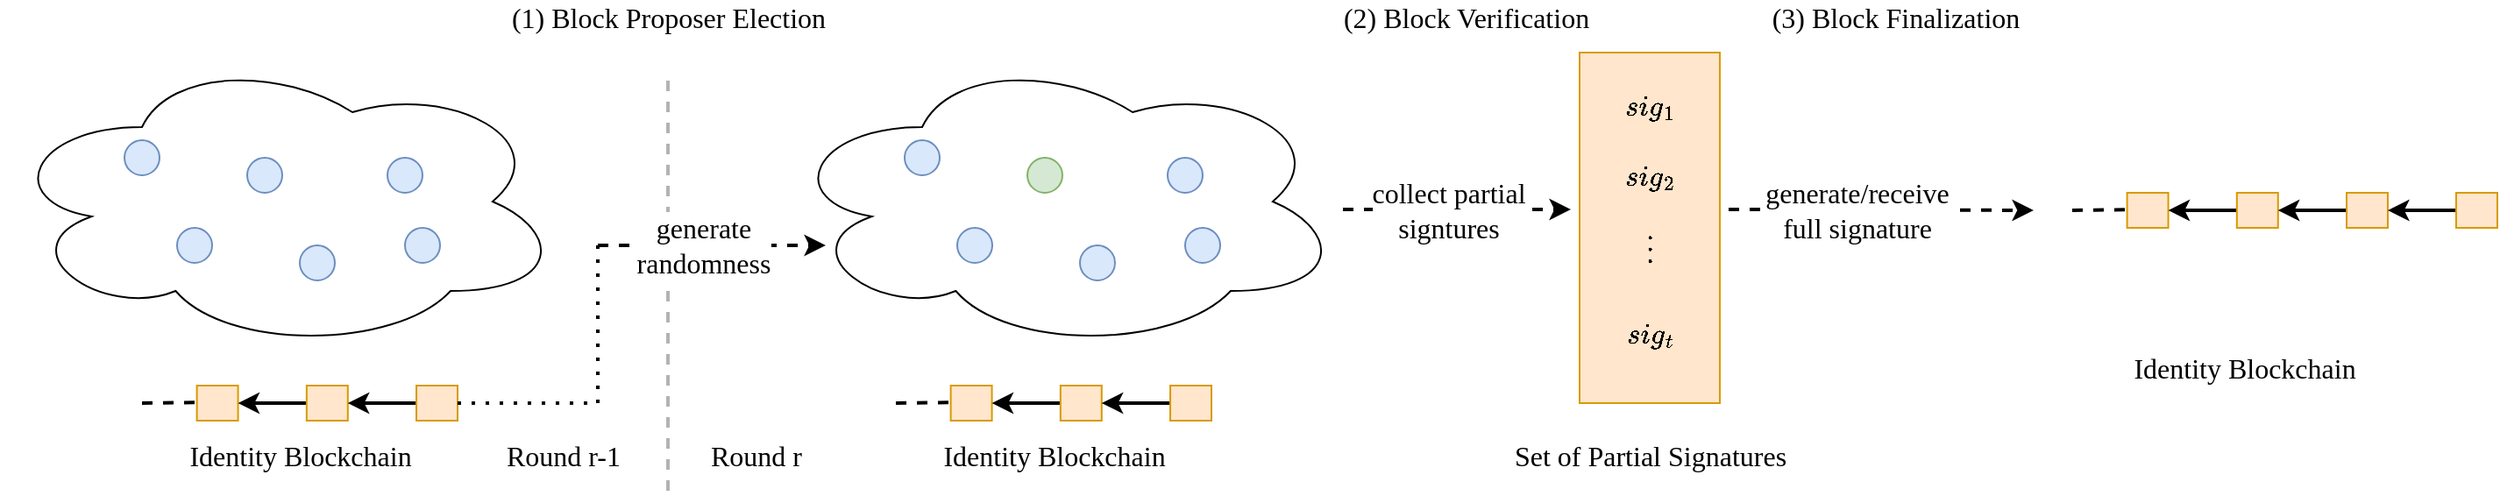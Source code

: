 <mxfile version="16.5.1" type="device" pages="5"><diagram id="4I6tZhF-R6GU-miMl_Zh" name="SBCWN"><mxGraphModel dx="1422" dy="865" grid="1" gridSize="10" guides="1" tooltips="1" connect="1" arrows="1" fold="1" page="1" pageScale="1" pageWidth="1169" pageHeight="827" math="1" shadow="0"><root><mxCell id="0"/><mxCell id="1" parent="0"/><mxCell id="rKOVacssBtrYEjkNXJGi-491" value="" style="group" parent="1" vertex="1" connectable="0"><mxGeometry x="20" y="40" width="1361" height="280" as="geometry"/></mxCell><mxCell id="rKOVacssBtrYEjkNXJGi-382" value="" style="group" parent="rKOVacssBtrYEjkNXJGi-491" vertex="1" connectable="0"><mxGeometry y="30" width="320" height="170" as="geometry"/></mxCell><mxCell id="rKOVacssBtrYEjkNXJGi-377" value="" style="ellipse;shape=cloud;whiteSpace=wrap;html=1;" parent="rKOVacssBtrYEjkNXJGi-382" vertex="1"><mxGeometry width="320" height="170" as="geometry"/></mxCell><mxCell id="rKOVacssBtrYEjkNXJGi-375" value="" style="ellipse;whiteSpace=wrap;html=1;aspect=fixed;fillColor=#dae8fc;strokeColor=#6c8ebf;" parent="rKOVacssBtrYEjkNXJGi-382" vertex="1"><mxGeometry x="140" y="60" width="20" height="20" as="geometry"/></mxCell><mxCell id="rKOVacssBtrYEjkNXJGi-376" value="" style="ellipse;whiteSpace=wrap;html=1;aspect=fixed;fillColor=#dae8fc;strokeColor=#6c8ebf;" parent="rKOVacssBtrYEjkNXJGi-382" vertex="1"><mxGeometry x="100" y="100" width="20" height="20" as="geometry"/></mxCell><mxCell id="rKOVacssBtrYEjkNXJGi-378" value="" style="ellipse;whiteSpace=wrap;html=1;aspect=fixed;fillColor=#dae8fc;strokeColor=#6c8ebf;" parent="rKOVacssBtrYEjkNXJGi-382" vertex="1"><mxGeometry x="170" y="110" width="20" height="20" as="geometry"/></mxCell><mxCell id="rKOVacssBtrYEjkNXJGi-379" value="" style="ellipse;whiteSpace=wrap;html=1;aspect=fixed;fillColor=#dae8fc;strokeColor=#6c8ebf;" parent="rKOVacssBtrYEjkNXJGi-382" vertex="1"><mxGeometry x="220" y="60" width="20" height="20" as="geometry"/></mxCell><mxCell id="rKOVacssBtrYEjkNXJGi-380" value="" style="ellipse;whiteSpace=wrap;html=1;aspect=fixed;fillColor=#dae8fc;strokeColor=#6c8ebf;" parent="rKOVacssBtrYEjkNXJGi-382" vertex="1"><mxGeometry x="70" y="50" width="20" height="20" as="geometry"/></mxCell><mxCell id="rKOVacssBtrYEjkNXJGi-381" value="" style="ellipse;whiteSpace=wrap;html=1;aspect=fixed;fillColor=#dae8fc;strokeColor=#6c8ebf;" parent="rKOVacssBtrYEjkNXJGi-382" vertex="1"><mxGeometry x="230" y="100" width="20" height="20" as="geometry"/></mxCell><mxCell id="rKOVacssBtrYEjkNXJGi-383" value="" style="group" parent="rKOVacssBtrYEjkNXJGi-491" vertex="1" connectable="0"><mxGeometry x="445" y="30" width="320" height="170" as="geometry"/></mxCell><mxCell id="rKOVacssBtrYEjkNXJGi-384" value="" style="ellipse;shape=cloud;whiteSpace=wrap;html=1;" parent="rKOVacssBtrYEjkNXJGi-383" vertex="1"><mxGeometry width="320" height="170" as="geometry"/></mxCell><mxCell id="rKOVacssBtrYEjkNXJGi-413" value="" style="group" parent="rKOVacssBtrYEjkNXJGi-383" vertex="1" connectable="0"><mxGeometry x="70" y="50" width="180" height="80" as="geometry"/></mxCell><mxCell id="rKOVacssBtrYEjkNXJGi-385" value="" style="ellipse;whiteSpace=wrap;html=1;aspect=fixed;fillColor=#d5e8d4;strokeColor=#82b366;" parent="rKOVacssBtrYEjkNXJGi-413" vertex="1"><mxGeometry x="70" y="10" width="20" height="20" as="geometry"/></mxCell><mxCell id="rKOVacssBtrYEjkNXJGi-386" value="" style="ellipse;whiteSpace=wrap;html=1;aspect=fixed;fillColor=#dae8fc;strokeColor=#6c8ebf;" parent="rKOVacssBtrYEjkNXJGi-413" vertex="1"><mxGeometry x="30" y="50" width="20" height="20" as="geometry"/></mxCell><mxCell id="rKOVacssBtrYEjkNXJGi-387" value="" style="ellipse;whiteSpace=wrap;html=1;aspect=fixed;fillColor=#dae8fc;strokeColor=#6c8ebf;" parent="rKOVacssBtrYEjkNXJGi-413" vertex="1"><mxGeometry x="100" y="60" width="20" height="20" as="geometry"/></mxCell><mxCell id="rKOVacssBtrYEjkNXJGi-388" value="" style="ellipse;whiteSpace=wrap;html=1;aspect=fixed;fillColor=#dae8fc;strokeColor=#6c8ebf;" parent="rKOVacssBtrYEjkNXJGi-413" vertex="1"><mxGeometry x="150" y="10" width="20" height="20" as="geometry"/></mxCell><mxCell id="rKOVacssBtrYEjkNXJGi-389" value="" style="ellipse;whiteSpace=wrap;html=1;aspect=fixed;fillColor=#dae8fc;strokeColor=#6c8ebf;" parent="rKOVacssBtrYEjkNXJGi-413" vertex="1"><mxGeometry width="20" height="20" as="geometry"/></mxCell><mxCell id="rKOVacssBtrYEjkNXJGi-390" value="" style="ellipse;whiteSpace=wrap;html=1;aspect=fixed;fillColor=#dae8fc;strokeColor=#6c8ebf;" parent="rKOVacssBtrYEjkNXJGi-413" vertex="1"><mxGeometry x="160" y="50" width="20" height="20" as="geometry"/></mxCell><mxCell id="rKOVacssBtrYEjkNXJGi-397" value="" style="group" parent="rKOVacssBtrYEjkNXJGi-491" vertex="1" connectable="0"><mxGeometry x="80" y="220" width="180" height="20" as="geometry"/></mxCell><mxCell id="rKOVacssBtrYEjkNXJGi-391" value="" style="rounded=0;whiteSpace=wrap;html=1;fillColor=#ffe6cc;strokeColor=#d79b00;" parent="rKOVacssBtrYEjkNXJGi-397" vertex="1"><mxGeometry x="31.304" width="23.478" height="20" as="geometry"/></mxCell><mxCell id="rKOVacssBtrYEjkNXJGi-393" style="edgeStyle=orthogonalEdgeStyle;rounded=0;orthogonalLoop=1;jettySize=auto;html=1;exitX=0;exitY=0.5;exitDx=0;exitDy=0;entryX=1;entryY=0.5;entryDx=0;entryDy=0;strokeWidth=2;" parent="rKOVacssBtrYEjkNXJGi-397" source="rKOVacssBtrYEjkNXJGi-392" target="rKOVacssBtrYEjkNXJGi-391" edge="1"><mxGeometry relative="1" as="geometry"/></mxCell><mxCell id="rKOVacssBtrYEjkNXJGi-392" value="" style="rounded=0;whiteSpace=wrap;html=1;fillColor=#ffe6cc;strokeColor=#d79b00;" parent="rKOVacssBtrYEjkNXJGi-397" vertex="1"><mxGeometry x="93.913" width="23.478" height="20" as="geometry"/></mxCell><mxCell id="rKOVacssBtrYEjkNXJGi-395" style="edgeStyle=orthogonalEdgeStyle;rounded=0;orthogonalLoop=1;jettySize=auto;html=1;exitX=0;exitY=0.5;exitDx=0;exitDy=0;entryX=1;entryY=0.5;entryDx=0;entryDy=0;strokeWidth=2;" parent="rKOVacssBtrYEjkNXJGi-397" source="rKOVacssBtrYEjkNXJGi-394" target="rKOVacssBtrYEjkNXJGi-392" edge="1"><mxGeometry relative="1" as="geometry"/></mxCell><mxCell id="rKOVacssBtrYEjkNXJGi-394" value="" style="rounded=0;whiteSpace=wrap;html=1;fillColor=#ffe6cc;strokeColor=#d79b00;" parent="rKOVacssBtrYEjkNXJGi-397" vertex="1"><mxGeometry x="156.522" width="23.478" height="20" as="geometry"/></mxCell><mxCell id="rKOVacssBtrYEjkNXJGi-396" value="" style="endArrow=none;html=1;rounded=0;strokeWidth=2;dashed=1;" parent="rKOVacssBtrYEjkNXJGi-397" edge="1"><mxGeometry width="50" height="50" relative="1" as="geometry"><mxPoint y="10" as="sourcePoint"/><mxPoint x="31.304" y="9.667" as="targetPoint"/></mxGeometry></mxCell><mxCell id="rKOVacssBtrYEjkNXJGi-398" value="&lt;font face=&quot;Times New Roman&quot; style=&quot;font-size: 16px&quot;&gt;Identity Blockchain&lt;/font&gt;" style="text;html=1;align=center;verticalAlign=middle;resizable=0;points=[];autosize=1;strokeColor=none;fillColor=none;" parent="rKOVacssBtrYEjkNXJGi-491" vertex="1"><mxGeometry x="100" y="250" width="140" height="20" as="geometry"/></mxCell><mxCell id="rKOVacssBtrYEjkNXJGi-399" value="" style="group" parent="rKOVacssBtrYEjkNXJGi-491" vertex="1" connectable="0"><mxGeometry x="510" y="220" width="180" height="20" as="geometry"/></mxCell><mxCell id="rKOVacssBtrYEjkNXJGi-400" value="" style="rounded=0;whiteSpace=wrap;html=1;fillColor=#ffe6cc;strokeColor=#d79b00;" parent="rKOVacssBtrYEjkNXJGi-399" vertex="1"><mxGeometry x="31.304" width="23.478" height="20" as="geometry"/></mxCell><mxCell id="rKOVacssBtrYEjkNXJGi-401" style="edgeStyle=orthogonalEdgeStyle;rounded=0;orthogonalLoop=1;jettySize=auto;html=1;exitX=0;exitY=0.5;exitDx=0;exitDy=0;entryX=1;entryY=0.5;entryDx=0;entryDy=0;strokeWidth=2;" parent="rKOVacssBtrYEjkNXJGi-399" source="rKOVacssBtrYEjkNXJGi-402" target="rKOVacssBtrYEjkNXJGi-400" edge="1"><mxGeometry relative="1" as="geometry"/></mxCell><mxCell id="rKOVacssBtrYEjkNXJGi-402" value="" style="rounded=0;whiteSpace=wrap;html=1;fillColor=#ffe6cc;strokeColor=#d79b00;" parent="rKOVacssBtrYEjkNXJGi-399" vertex="1"><mxGeometry x="93.913" width="23.478" height="20" as="geometry"/></mxCell><mxCell id="rKOVacssBtrYEjkNXJGi-403" style="edgeStyle=orthogonalEdgeStyle;rounded=0;orthogonalLoop=1;jettySize=auto;html=1;exitX=0;exitY=0.5;exitDx=0;exitDy=0;entryX=1;entryY=0.5;entryDx=0;entryDy=0;strokeWidth=2;" parent="rKOVacssBtrYEjkNXJGi-399" source="rKOVacssBtrYEjkNXJGi-404" target="rKOVacssBtrYEjkNXJGi-402" edge="1"><mxGeometry relative="1" as="geometry"/></mxCell><mxCell id="rKOVacssBtrYEjkNXJGi-404" value="" style="rounded=0;whiteSpace=wrap;html=1;fillColor=#ffe6cc;strokeColor=#d79b00;" parent="rKOVacssBtrYEjkNXJGi-399" vertex="1"><mxGeometry x="156.522" width="23.478" height="20" as="geometry"/></mxCell><mxCell id="rKOVacssBtrYEjkNXJGi-405" value="" style="endArrow=none;html=1;rounded=0;strokeWidth=2;dashed=1;" parent="rKOVacssBtrYEjkNXJGi-399" edge="1"><mxGeometry width="50" height="50" relative="1" as="geometry"><mxPoint y="10" as="sourcePoint"/><mxPoint x="31.304" y="9.667" as="targetPoint"/></mxGeometry></mxCell><mxCell id="rKOVacssBtrYEjkNXJGi-406" value="&lt;font face=&quot;Times New Roman&quot; style=&quot;font-size: 16px&quot;&gt;Identity Blockchain&lt;/font&gt;" style="text;html=1;align=center;verticalAlign=middle;resizable=0;points=[];autosize=1;strokeColor=none;fillColor=none;" parent="rKOVacssBtrYEjkNXJGi-491" vertex="1"><mxGeometry x="530" y="250" width="140" height="20" as="geometry"/></mxCell><mxCell id="rKOVacssBtrYEjkNXJGi-407" value="" style="endArrow=none;dashed=1;html=1;rounded=0;fontFamily=Times New Roman;fontSize=16;strokeWidth=2;strokeColor=#B3B3B3;" parent="rKOVacssBtrYEjkNXJGi-491" edge="1"><mxGeometry width="50" height="50" relative="1" as="geometry"><mxPoint x="380" y="280" as="sourcePoint"/><mxPoint x="380" y="40" as="targetPoint"/></mxGeometry></mxCell><mxCell id="rKOVacssBtrYEjkNXJGi-408" value="" style="endArrow=none;dashed=1;html=1;dashPattern=1 3;strokeWidth=2;rounded=0;fontFamily=Times New Roman;fontSize=16;exitX=1;exitY=0.5;exitDx=0;exitDy=0;" parent="rKOVacssBtrYEjkNXJGi-491" source="rKOVacssBtrYEjkNXJGi-394" edge="1"><mxGeometry width="50" height="50" relative="1" as="geometry"><mxPoint x="470" y="430" as="sourcePoint"/><mxPoint x="340" y="230" as="targetPoint"/></mxGeometry></mxCell><mxCell id="rKOVacssBtrYEjkNXJGi-409" value="" style="endArrow=none;dashed=1;html=1;dashPattern=1 3;strokeWidth=2;rounded=0;fontFamily=Times New Roman;fontSize=16;" parent="rKOVacssBtrYEjkNXJGi-491" edge="1"><mxGeometry width="50" height="50" relative="1" as="geometry"><mxPoint x="340" y="230" as="sourcePoint"/><mxPoint x="340" y="140" as="targetPoint"/></mxGeometry></mxCell><mxCell id="rKOVacssBtrYEjkNXJGi-410" value="Round r-1" style="text;html=1;align=center;verticalAlign=middle;resizable=0;points=[];autosize=1;strokeColor=none;fillColor=none;fontSize=16;fontFamily=Times New Roman;" parent="rKOVacssBtrYEjkNXJGi-491" vertex="1"><mxGeometry x="280" y="250" width="80" height="20" as="geometry"/></mxCell><mxCell id="rKOVacssBtrYEjkNXJGi-411" value="" style="endArrow=classic;html=1;rounded=0;dashed=1;fontFamily=Times New Roman;fontSize=16;strokeWidth=2;" parent="rKOVacssBtrYEjkNXJGi-491" edge="1"><mxGeometry width="50" height="50" relative="1" as="geometry"><mxPoint x="340" y="140" as="sourcePoint"/><mxPoint x="470" y="140" as="targetPoint"/></mxGeometry></mxCell><mxCell id="rKOVacssBtrYEjkNXJGi-412" value="generate&lt;br&gt;randomness" style="edgeLabel;html=1;align=center;verticalAlign=middle;resizable=0;points=[];fontSize=16;fontFamily=Times New Roman;" parent="rKOVacssBtrYEjkNXJGi-411" vertex="1" connectable="0"><mxGeometry x="-0.4" y="-2" relative="1" as="geometry"><mxPoint x="21" y="-2" as="offset"/></mxGeometry></mxCell><mxCell id="rKOVacssBtrYEjkNXJGi-414" value="Round r" style="text;html=1;align=center;verticalAlign=middle;resizable=0;points=[];autosize=1;strokeColor=none;fillColor=none;fontSize=16;fontFamily=Times New Roman;" parent="rKOVacssBtrYEjkNXJGi-491" vertex="1"><mxGeometry x="395" y="250" width="70" height="20" as="geometry"/></mxCell><mxCell id="rKOVacssBtrYEjkNXJGi-450" value="" style="endArrow=classic;html=1;rounded=0;dashed=1;fontFamily=Times New Roman;fontSize=16;strokeWidth=2;" parent="rKOVacssBtrYEjkNXJGi-491" edge="1"><mxGeometry width="50" height="50" relative="1" as="geometry"><mxPoint x="765" y="119.5" as="sourcePoint"/><mxPoint x="895" y="119.5" as="targetPoint"/></mxGeometry></mxCell><mxCell id="rKOVacssBtrYEjkNXJGi-451" value="collect partial&lt;br&gt;signtures" style="edgeLabel;html=1;align=center;verticalAlign=middle;resizable=0;points=[];fontSize=16;fontFamily=Times New Roman;" parent="rKOVacssBtrYEjkNXJGi-450" vertex="1" connectable="0"><mxGeometry x="-0.4" y="-2" relative="1" as="geometry"><mxPoint x="21" y="-2" as="offset"/></mxGeometry></mxCell><mxCell id="rKOVacssBtrYEjkNXJGi-452" value="" style="endArrow=classic;html=1;rounded=0;dashed=1;fontFamily=Times New Roman;fontSize=16;strokeWidth=2;" parent="rKOVacssBtrYEjkNXJGi-491" edge="1"><mxGeometry width="50" height="50" relative="1" as="geometry"><mxPoint x="985" y="119.5" as="sourcePoint"/><mxPoint x="1159" y="120" as="targetPoint"/></mxGeometry></mxCell><mxCell id="rKOVacssBtrYEjkNXJGi-453" value="generate/receive&lt;br&gt;full signature" style="edgeLabel;html=1;align=center;verticalAlign=middle;resizable=0;points=[];fontSize=16;fontFamily=Times New Roman;" parent="rKOVacssBtrYEjkNXJGi-452" vertex="1" connectable="0"><mxGeometry x="-0.4" y="-2" relative="1" as="geometry"><mxPoint x="21" y="-2" as="offset"/></mxGeometry></mxCell><mxCell id="rKOVacssBtrYEjkNXJGi-461" value="&lt;font face=&quot;Times New Roman&quot; style=&quot;font-size: 16px&quot;&gt;Identity Blockchain&lt;/font&gt;" style="text;html=1;align=center;verticalAlign=middle;resizable=0;points=[];autosize=1;strokeColor=none;fillColor=none;" parent="rKOVacssBtrYEjkNXJGi-491" vertex="1"><mxGeometry x="1209" y="200" width="140" height="20" as="geometry"/></mxCell><mxCell id="rKOVacssBtrYEjkNXJGi-462" value="" style="group" parent="rKOVacssBtrYEjkNXJGi-491" vertex="1" connectable="0"><mxGeometry x="1181" y="110" width="180" height="20" as="geometry"/></mxCell><mxCell id="rKOVacssBtrYEjkNXJGi-463" value="" style="rounded=0;whiteSpace=wrap;html=1;fillColor=#ffe6cc;strokeColor=#d79b00;" parent="rKOVacssBtrYEjkNXJGi-462" vertex="1"><mxGeometry x="31.304" width="23.478" height="20" as="geometry"/></mxCell><mxCell id="rKOVacssBtrYEjkNXJGi-464" style="edgeStyle=orthogonalEdgeStyle;rounded=0;orthogonalLoop=1;jettySize=auto;html=1;exitX=0;exitY=0.5;exitDx=0;exitDy=0;entryX=1;entryY=0.5;entryDx=0;entryDy=0;strokeWidth=2;" parent="rKOVacssBtrYEjkNXJGi-462" source="rKOVacssBtrYEjkNXJGi-465" target="rKOVacssBtrYEjkNXJGi-463" edge="1"><mxGeometry relative="1" as="geometry"/></mxCell><mxCell id="rKOVacssBtrYEjkNXJGi-465" value="" style="rounded=0;whiteSpace=wrap;html=1;fillColor=#ffe6cc;strokeColor=#d79b00;" parent="rKOVacssBtrYEjkNXJGi-462" vertex="1"><mxGeometry x="93.913" width="23.478" height="20" as="geometry"/></mxCell><mxCell id="rKOVacssBtrYEjkNXJGi-466" style="edgeStyle=orthogonalEdgeStyle;rounded=0;orthogonalLoop=1;jettySize=auto;html=1;exitX=0;exitY=0.5;exitDx=0;exitDy=0;entryX=1;entryY=0.5;entryDx=0;entryDy=0;strokeWidth=2;" parent="rKOVacssBtrYEjkNXJGi-462" source="rKOVacssBtrYEjkNXJGi-467" target="rKOVacssBtrYEjkNXJGi-465" edge="1"><mxGeometry relative="1" as="geometry"/></mxCell><mxCell id="rKOVacssBtrYEjkNXJGi-467" value="" style="rounded=0;whiteSpace=wrap;html=1;fillColor=#ffe6cc;strokeColor=#d79b00;" parent="rKOVacssBtrYEjkNXJGi-462" vertex="1"><mxGeometry x="156.522" width="23.478" height="20" as="geometry"/></mxCell><mxCell id="rKOVacssBtrYEjkNXJGi-468" value="" style="endArrow=none;html=1;rounded=0;strokeWidth=2;dashed=1;" parent="rKOVacssBtrYEjkNXJGi-462" edge="1"><mxGeometry width="50" height="50" relative="1" as="geometry"><mxPoint y="10" as="sourcePoint"/><mxPoint x="31.304" y="9.667" as="targetPoint"/></mxGeometry></mxCell><mxCell id="rKOVacssBtrYEjkNXJGi-479" value="(1) Block Proposer Election" style="text;html=1;align=center;verticalAlign=middle;resizable=0;points=[];autosize=1;strokeColor=none;fillColor=none;fontSize=16;fontFamily=Times New Roman;" parent="rKOVacssBtrYEjkNXJGi-491" vertex="1"><mxGeometry x="285" width="190" height="20" as="geometry"/></mxCell><mxCell id="rKOVacssBtrYEjkNXJGi-480" value="(2) Block Verification" style="text;html=1;align=center;verticalAlign=middle;resizable=0;points=[];autosize=1;strokeColor=none;fillColor=none;fontSize=16;fontFamily=Times New Roman;" parent="rKOVacssBtrYEjkNXJGi-491" vertex="1"><mxGeometry x="755" width="160" height="20" as="geometry"/></mxCell><mxCell id="rKOVacssBtrYEjkNXJGi-481" value="(3) Block Finalization" style="text;html=1;align=center;verticalAlign=middle;resizable=0;points=[];autosize=1;strokeColor=none;fillColor=none;fontSize=16;fontFamily=Times New Roman;" parent="rKOVacssBtrYEjkNXJGi-491" vertex="1"><mxGeometry x="1000" width="160" height="20" as="geometry"/></mxCell><mxCell id="rKOVacssBtrYEjkNXJGi-489" value="Set of Partial Signatures" style="text;html=1;align=center;verticalAlign=middle;resizable=0;points=[];autosize=1;strokeColor=none;fillColor=none;fontSize=16;fontFamily=Times New Roman;" parent="rKOVacssBtrYEjkNXJGi-491" vertex="1"><mxGeometry x="855" y="250" width="170" height="20" as="geometry"/></mxCell><mxCell id="rKOVacssBtrYEjkNXJGi-490" value="" style="group" parent="rKOVacssBtrYEjkNXJGi-491" vertex="1" connectable="0"><mxGeometry x="895" y="30" width="90" height="200" as="geometry"/></mxCell><mxCell id="rKOVacssBtrYEjkNXJGi-487" value="" style="rounded=0;whiteSpace=wrap;html=1;fontFamily=Times New Roman;fontSize=16;fillColor=#ffe6cc;strokeColor=#d79b00;" parent="rKOVacssBtrYEjkNXJGi-490" vertex="1"><mxGeometry x="5" width="80" height="200" as="geometry"/></mxCell><mxCell id="rKOVacssBtrYEjkNXJGi-483" value="$$sig_1$$" style="text;html=1;align=center;verticalAlign=middle;resizable=0;points=[];autosize=1;strokeColor=none;fillColor=none;fontSize=16;fontFamily=Times New Roman;" parent="rKOVacssBtrYEjkNXJGi-490" vertex="1"><mxGeometry x="5" y="20" width="80" height="20" as="geometry"/></mxCell><mxCell id="rKOVacssBtrYEjkNXJGi-484" value="$$sig_2$$" style="text;html=1;align=center;verticalAlign=middle;resizable=0;points=[];autosize=1;strokeColor=none;fillColor=none;fontSize=16;fontFamily=Times New Roman;" parent="rKOVacssBtrYEjkNXJGi-490" vertex="1"><mxGeometry x="5" y="60" width="80" height="20" as="geometry"/></mxCell><mxCell id="rKOVacssBtrYEjkNXJGi-485" value="$$sig_t$$" style="text;html=1;align=center;verticalAlign=middle;resizable=0;points=[];autosize=1;strokeColor=none;fillColor=none;fontSize=16;fontFamily=Times New Roman;" parent="rKOVacssBtrYEjkNXJGi-490" vertex="1"><mxGeometry x="5" y="150" width="80" height="20" as="geometry"/></mxCell><mxCell id="rKOVacssBtrYEjkNXJGi-486" value="$$\vdots$$" style="text;html=1;align=center;verticalAlign=middle;resizable=0;points=[];autosize=1;strokeColor=none;fillColor=none;fontSize=16;fontFamily=Times New Roman;" parent="rKOVacssBtrYEjkNXJGi-490" vertex="1"><mxGeometry y="100" width="90" height="20" as="geometry"/></mxCell><mxCell id="xnPlzl9z4WJIQTPs_i3Z-65" style="edgeStyle=orthogonalEdgeStyle;rounded=0;orthogonalLoop=1;jettySize=auto;html=1;exitX=0;exitY=0.5;exitDx=0;exitDy=0;entryX=1;entryY=0.5;entryDx=0;entryDy=0;fontFamily=Times New Roman;fontSize=16;strokeWidth=2;" edge="1" parent="1" source="xnPlzl9z4WJIQTPs_i3Z-64" target="rKOVacssBtrYEjkNXJGi-467"><mxGeometry relative="1" as="geometry"/></mxCell><mxCell id="xnPlzl9z4WJIQTPs_i3Z-64" value="" style="rounded=0;whiteSpace=wrap;html=1;fillColor=#ffe6cc;strokeColor=#d79b00;" vertex="1" parent="1"><mxGeometry x="1420.002" y="150" width="23.478" height="20" as="geometry"/></mxCell></root></mxGraphModel></diagram><diagram id="rDabwxWKJsSXxxtC06mw" name="Components of consenuss protocol"><mxGraphModel dx="1422" dy="865" grid="1" gridSize="10" guides="1" tooltips="1" connect="1" arrows="1" fold="1" page="1" pageScale="1" pageWidth="1169" pageHeight="827" math="0" shadow="0"><root><mxCell id="d_LHg4EKkEpwWRqi0MQS-0"/><mxCell id="d_LHg4EKkEpwWRqi0MQS-1" parent="d_LHg4EKkEpwWRqi0MQS-0"/><mxCell id="CBAUuTM8nlsDqpqWAlY8-0" value="" style="rounded=1;whiteSpace=wrap;html=1;fontFamily=Times New Roman;fontSize=16;strokeWidth=2;dashed=1;fillColor=#f8cecc;strokeColor=#b85450;" vertex="1" parent="d_LHg4EKkEpwWRqi0MQS-1"><mxGeometry x="280" y="120" width="670" height="440" as="geometry"/></mxCell><mxCell id="mn4CeXdOY0JLBASR6Sd4-0" value="&lt;font style=&quot;font-size: 16px&quot; face=&quot;Times New Roman&quot;&gt;&lt;b&gt;Block Proposer Election&amp;nbsp;&lt;br&gt;&lt;/b&gt;&lt;/font&gt;" style="rounded=1;whiteSpace=wrap;html=1;strokeWidth=2;fillColor=#d5e8d4;strokeColor=#82b366;" vertex="1" parent="d_LHg4EKkEpwWRqi0MQS-1"><mxGeometry x="740" y="300" width="140" height="80" as="geometry"/></mxCell><mxCell id="mn4CeXdOY0JLBASR6Sd4-1" value="&lt;b&gt;Randomness Generation&lt;/b&gt;" style="rounded=1;whiteSpace=wrap;html=1;fontFamily=Times New Roman;fontSize=16;strokeWidth=2;fillColor=#dae8fc;strokeColor=#6c8ebf;" vertex="1" parent="d_LHg4EKkEpwWRqi0MQS-1"><mxGeometry x="550" y="140" width="120" height="60" as="geometry"/></mxCell><mxCell id="mn4CeXdOY0JLBASR6Sd4-3" value="" style="curved=1;endArrow=classic;html=1;rounded=0;fontFamily=Times New Roman;fontSize=16;exitX=1;exitY=0.5;exitDx=0;exitDy=0;entryX=0.5;entryY=0;entryDx=0;entryDy=0;strokeWidth=2;" edge="1" parent="d_LHg4EKkEpwWRqi0MQS-1" source="mn4CeXdOY0JLBASR6Sd4-1" target="mn4CeXdOY0JLBASR6Sd4-0"><mxGeometry width="50" height="50" relative="1" as="geometry"><mxPoint x="840" y="510" as="sourcePoint"/><mxPoint x="890" y="460" as="targetPoint"/><Array as="points"><mxPoint x="800" y="170"/></Array></mxGeometry></mxCell><mxCell id="mn4CeXdOY0JLBASR6Sd4-10" value="VRF-based Verifiable Block&amp;nbsp;&lt;br&gt;Proposer Election Protocol" style="edgeLabel;html=1;align=center;verticalAlign=middle;resizable=0;points=[];fontSize=16;fontFamily=Times New Roman;" vertex="1" connectable="0" parent="mn4CeXdOY0JLBASR6Sd4-3"><mxGeometry x="0.244" y="-28" relative="1" as="geometry"><mxPoint y="26" as="offset"/></mxGeometry></mxCell><mxCell id="mn4CeXdOY0JLBASR6Sd4-4" value="&lt;font style=&quot;font-size: 16px&quot; face=&quot;Times New Roman&quot;&gt;&lt;b&gt;Block Verification&lt;br&gt;&lt;/b&gt;&lt;/font&gt;" style="rounded=1;whiteSpace=wrap;html=1;strokeWidth=2;fillColor=#d5e8d4;strokeColor=#82b366;" vertex="1" parent="d_LHg4EKkEpwWRqi0MQS-1"><mxGeometry x="540" y="460" width="140" height="80" as="geometry"/></mxCell><mxCell id="mn4CeXdOY0JLBASR6Sd4-5" value="" style="curved=1;endArrow=classic;html=1;rounded=0;fontFamily=Times New Roman;fontSize=16;exitX=0.5;exitY=1;exitDx=0;exitDy=0;entryX=1;entryY=0.5;entryDx=0;entryDy=0;strokeWidth=2;" edge="1" parent="d_LHg4EKkEpwWRqi0MQS-1" source="mn4CeXdOY0JLBASR6Sd4-0" target="mn4CeXdOY0JLBASR6Sd4-4"><mxGeometry width="50" height="50" relative="1" as="geometry"><mxPoint x="740" y="430" as="sourcePoint"/><mxPoint x="890" y="560" as="targetPoint"/><Array as="points"><mxPoint x="800" y="480"/></Array></mxGeometry></mxCell><mxCell id="mn4CeXdOY0JLBASR6Sd4-11" value="Block Proposal" style="edgeLabel;html=1;align=center;verticalAlign=middle;resizable=0;points=[];fontSize=16;fontFamily=Times New Roman;" vertex="1" connectable="0" parent="mn4CeXdOY0JLBASR6Sd4-5"><mxGeometry x="-0.311" y="-21" relative="1" as="geometry"><mxPoint y="-1" as="offset"/></mxGeometry></mxCell><mxCell id="mn4CeXdOY0JLBASR6Sd4-6" value="&lt;font style=&quot;font-size: 16px&quot; face=&quot;Times New Roman&quot;&gt;&lt;b&gt;Block Finalization&lt;br&gt;(Signature Recovery)&lt;br&gt;&lt;/b&gt;&lt;/font&gt;" style="rounded=1;whiteSpace=wrap;html=1;strokeWidth=2;fillColor=#d5e8d4;strokeColor=#82b366;" vertex="1" parent="d_LHg4EKkEpwWRqi0MQS-1"><mxGeometry x="330" y="300" width="150" height="80" as="geometry"/></mxCell><mxCell id="mn4CeXdOY0JLBASR6Sd4-7" value="" style="curved=1;endArrow=classic;html=1;rounded=0;fontFamily=Times New Roman;fontSize=16;exitX=0;exitY=0.5;exitDx=0;exitDy=0;entryX=0.5;entryY=1;entryDx=0;entryDy=0;strokeWidth=2;" edge="1" parent="d_LHg4EKkEpwWRqi0MQS-1" source="mn4CeXdOY0JLBASR6Sd4-4" target="mn4CeXdOY0JLBASR6Sd4-6"><mxGeometry width="50" height="50" relative="1" as="geometry"><mxPoint x="520" y="360" as="sourcePoint"/><mxPoint x="390" y="480" as="targetPoint"/><Array as="points"><mxPoint x="440" y="490"/></Array></mxGeometry></mxCell><mxCell id="mn4CeXdOY0JLBASR6Sd4-12" value="Threshold Signature Scheme" style="edgeLabel;html=1;align=center;verticalAlign=middle;resizable=0;points=[];fontSize=16;fontFamily=Times New Roman;" vertex="1" connectable="0" parent="mn4CeXdOY0JLBASR6Sd4-7"><mxGeometry x="0.17" y="-18" relative="1" as="geometry"><mxPoint y="-10" as="offset"/></mxGeometry></mxCell><mxCell id="mn4CeXdOY0JLBASR6Sd4-8" value="" style="curved=1;endArrow=classic;html=1;rounded=0;fontFamily=Times New Roman;fontSize=16;exitX=0.5;exitY=0;exitDx=0;exitDy=0;entryX=0;entryY=0.5;entryDx=0;entryDy=0;strokeWidth=2;" edge="1" parent="d_LHg4EKkEpwWRqi0MQS-1" source="mn4CeXdOY0JLBASR6Sd4-6" target="mn4CeXdOY0JLBASR6Sd4-1"><mxGeometry width="50" height="50" relative="1" as="geometry"><mxPoint x="410" y="280" as="sourcePoint"/><mxPoint x="280" y="400" as="targetPoint"/><Array as="points"><mxPoint x="430" y="170"/></Array></mxGeometry></mxCell><mxCell id="mn4CeXdOY0JLBASR6Sd4-13" value="Distributed Randomness&amp;nbsp;&lt;br&gt;Generation Protocol" style="edgeLabel;html=1;align=center;verticalAlign=middle;resizable=0;points=[];fontSize=16;fontFamily=Times New Roman;" vertex="1" connectable="0" parent="mn4CeXdOY0JLBASR6Sd4-8"><mxGeometry x="-0.292" y="-19" relative="1" as="geometry"><mxPoint x="1" as="offset"/></mxGeometry></mxCell></root></mxGraphModel></diagram><diagram id="MxJi2pDHFqDZ8UpLAUZt" name="Data Structure"><mxGraphModel dx="1422" dy="865" grid="1" gridSize="10" guides="1" tooltips="1" connect="1" arrows="1" fold="1" page="1" pageScale="1" pageWidth="1169" pageHeight="827" math="1" shadow="0"><root><mxCell id="ri4QaT4UsGYYx80h_FI0-0"/><mxCell id="ri4QaT4UsGYYx80h_FI0-1" parent="ri4QaT4UsGYYx80h_FI0-0"/><mxCell id="ri4QaT4UsGYYx80h_FI0-2" value="&lt;b&gt;Block Header&lt;br&gt;&lt;br&gt;&lt;/b&gt;Version&lt;br&gt;Block Porpoder&lt;br&gt;Block Height&lt;br&gt;Previous Hash&lt;br&gt;Block hash&lt;br&gt;Transactions Hash&lt;br&gt;Full Signature&lt;br&gt;" style="rounded=0;whiteSpace=wrap;html=1;fontFamily=Times New Roman;fontSize=16;strokeWidth=2;" vertex="1" parent="ri4QaT4UsGYYx80h_FI0-1"><mxGeometry x="200" y="120" width="160" height="190" as="geometry"/></mxCell><mxCell id="ri4QaT4UsGYYx80h_FI0-4" value="Block Body&lt;br&gt;&lt;br&gt;Transaction List" style="rounded=0;whiteSpace=wrap;html=1;fontFamily=Times New Roman;fontSize=16;strokeWidth=2;" vertex="1" parent="ri4QaT4UsGYYx80h_FI0-1"><mxGeometry x="200" y="310" width="160" height="90" as="geometry"/></mxCell><mxCell id="ri4QaT4UsGYYx80h_FI0-5" value="" style="endArrow=classic;html=1;rounded=0;fontFamily=Times New Roman;fontSize=16;strokeWidth=2;entryX=0;entryY=0.911;entryDx=0;entryDy=0;entryPerimeter=0;" edge="1" parent="ri4QaT4UsGYYx80h_FI0-1" target="ri4QaT4UsGYYx80h_FI0-7"><mxGeometry width="50" height="50" relative="1" as="geometry"><mxPoint x="340" y="375" as="sourcePoint"/><mxPoint x="396" y="375" as="targetPoint"/></mxGeometry></mxCell><mxCell id="ri4QaT4UsGYYx80h_FI0-7" value="&lt;b&gt;Transaction List&lt;br&gt;&lt;br&gt;&lt;br&gt;&lt;br&gt;&lt;br&gt;&lt;br&gt;&lt;br&gt;&lt;br&gt;&lt;br&gt;&lt;br&gt;&lt;br&gt;&lt;/b&gt;" style="rounded=1;whiteSpace=wrap;html=1;fontFamily=Times New Roman;fontSize=16;strokeWidth=2;" vertex="1" parent="ri4QaT4UsGYYx80h_FI0-1"><mxGeometry x="440" y="120" width="150" height="280" as="geometry"/></mxCell><mxCell id="ri4QaT4UsGYYx80h_FI0-8" value="$$Tx_1$$" style="rounded=0;whiteSpace=wrap;html=1;fontFamily=Times New Roman;fontSize=16;strokeWidth=2;" vertex="1" parent="ri4QaT4UsGYYx80h_FI0-1"><mxGeometry x="455" y="190" width="120" height="30" as="geometry"/></mxCell><mxCell id="ri4QaT4UsGYYx80h_FI0-9" value="$$Tx_2$$" style="rounded=0;whiteSpace=wrap;html=1;fontFamily=Times New Roman;fontSize=16;strokeWidth=2;" vertex="1" parent="ri4QaT4UsGYYx80h_FI0-1"><mxGeometry x="455" y="240" width="120" height="30" as="geometry"/></mxCell><mxCell id="ri4QaT4UsGYYx80h_FI0-12" value="$$Tx_n$$" style="rounded=0;whiteSpace=wrap;html=1;fontFamily=Times New Roman;fontSize=16;strokeWidth=2;" vertex="1" parent="ri4QaT4UsGYYx80h_FI0-1"><mxGeometry x="455" y="330" width="120" height="30" as="geometry"/></mxCell><mxCell id="ri4QaT4UsGYYx80h_FI0-13" value="$$\vdots$$" style="text;html=1;align=center;verticalAlign=middle;resizable=0;points=[];autosize=1;strokeColor=none;fillColor=none;fontSize=16;fontFamily=Times New Roman;" vertex="1" parent="ri4QaT4UsGYYx80h_FI0-1"><mxGeometry x="470" y="290" width="90" height="20" as="geometry"/></mxCell><mxCell id="ri4QaT4UsGYYx80h_FI0-15" value="" style="endArrow=classic;html=1;rounded=0;fontFamily=Times New Roman;fontSize=16;strokeWidth=2;exitX=0;exitY=0.5;exitDx=0;exitDy=0;entryX=0.875;entryY=0.789;entryDx=0;entryDy=0;entryPerimeter=0;" edge="1" parent="ri4QaT4UsGYYx80h_FI0-1" source="ri4QaT4UsGYYx80h_FI0-8" target="ri4QaT4UsGYYx80h_FI0-2"><mxGeometry width="50" height="50" relative="1" as="geometry"><mxPoint x="560" y="230" as="sourcePoint"/><mxPoint x="610" y="180" as="targetPoint"/></mxGeometry></mxCell><mxCell id="ri4QaT4UsGYYx80h_FI0-17" value="" style="endArrow=classic;html=1;rounded=0;fontFamily=Times New Roman;fontSize=16;strokeWidth=2;exitX=0;exitY=0.5;exitDx=0;exitDy=0;" edge="1" parent="ri4QaT4UsGYYx80h_FI0-1" source="ri4QaT4UsGYYx80h_FI0-9"><mxGeometry width="50" height="50" relative="1" as="geometry"><mxPoint x="465" y="215" as="sourcePoint"/><mxPoint x="340" y="280" as="targetPoint"/></mxGeometry></mxCell><mxCell id="ri4QaT4UsGYYx80h_FI0-18" value="" style="endArrow=classic;html=1;rounded=0;fontFamily=Times New Roman;fontSize=16;strokeWidth=2;exitX=0;exitY=0.5;exitDx=0;exitDy=0;entryX=0.875;entryY=0.842;entryDx=0;entryDy=0;entryPerimeter=0;" edge="1" parent="ri4QaT4UsGYYx80h_FI0-1" source="ri4QaT4UsGYYx80h_FI0-12" target="ri4QaT4UsGYYx80h_FI0-2"><mxGeometry width="50" height="50" relative="1" as="geometry"><mxPoint x="465" y="265" as="sourcePoint"/><mxPoint x="380" y="320" as="targetPoint"/></mxGeometry></mxCell><mxCell id="ri4QaT4UsGYYx80h_FI0-19" value="" style="endArrow=classic;html=1;rounded=0;fontFamily=Times New Roman;fontSize=16;strokeWidth=2;exitX=1;exitY=0.5;exitDx=0;exitDy=0;" edge="1" parent="ri4QaT4UsGYYx80h_FI0-1" source="ri4QaT4UsGYYx80h_FI0-8"><mxGeometry width="50" height="50" relative="1" as="geometry"><mxPoint x="560" y="230" as="sourcePoint"/><mxPoint x="640" y="205" as="targetPoint"/></mxGeometry></mxCell><mxCell id="ri4QaT4UsGYYx80h_FI0-20" value="&lt;b&gt;Transaction&lt;/b&gt;&lt;br&gt;&lt;br&gt;Payer's ID&lt;br&gt;Payee's ID&lt;br&gt;Service&lt;br&gt;Timestamp&amp;nbsp;&lt;br&gt;Payer's Signature&lt;br&gt;Payee's Signature" style="rounded=0;whiteSpace=wrap;html=1;fontFamily=Times New Roman;fontSize=16;strokeWidth=2;" vertex="1" parent="ri4QaT4UsGYYx80h_FI0-1"><mxGeometry x="640" y="175" width="140" height="165" as="geometry"/></mxCell></root></mxGraphModel></diagram><diagram id="KaqyWODhwSsuBHSLRO24" name="Block proposer Election"><mxGraphModel dx="1422" dy="865" grid="1" gridSize="10" guides="1" tooltips="1" connect="1" arrows="1" fold="1" page="1" pageScale="1" pageWidth="1169" pageHeight="827" math="1" shadow="0"><root><mxCell id="yXBQmn2KPsMLLseDLlA4-0"/><mxCell id="yXBQmn2KPsMLLseDLlA4-1" parent="yXBQmn2KPsMLLseDLlA4-0"/><mxCell id="yXBQmn2KPsMLLseDLlA4-2" value="" style="shape=table;startSize=0;container=1;collapsible=0;childLayout=tableLayout;fontFamily=Times New Roman;fontSize=16;strokeWidth=2;" vertex="1" parent="yXBQmn2KPsMLLseDLlA4-1"><mxGeometry x="280" y="200" width="680" height="300" as="geometry"/></mxCell><mxCell id="yXBQmn2KPsMLLseDLlA4-3" value="" style="shape=tableRow;horizontal=0;startSize=0;swimlaneHead=0;swimlaneBody=0;top=0;left=0;bottom=0;right=0;collapsible=0;dropTarget=0;fillColor=none;points=[[0,0.5],[1,0.5]];portConstraint=eastwest;dashed=1;fontFamily=Times New Roman;fontSize=16;strokeWidth=2;" vertex="1" parent="yXBQmn2KPsMLLseDLlA4-2"><mxGeometry width="680" height="43" as="geometry"/></mxCell><mxCell id="yXBQmn2KPsMLLseDLlA4-4" value="&lt;b&gt;Index&lt;/b&gt;" style="shape=partialRectangle;html=1;whiteSpace=wrap;connectable=0;overflow=hidden;fillColor=#dae8fc;top=0;left=0;bottom=0;right=0;pointerEvents=1;fontFamily=Times New Roman;fontSize=16;strokeWidth=2;strokeColor=#6c8ebf;" vertex="1" parent="yXBQmn2KPsMLLseDLlA4-3"><mxGeometry width="120" height="43" as="geometry"><mxRectangle width="120" height="43" as="alternateBounds"/></mxGeometry></mxCell><mxCell id="yXBQmn2KPsMLLseDLlA4-5" value="&lt;b&gt;Hash value of public key&amp;nbsp;&lt;/b&gt;" style="shape=partialRectangle;html=1;whiteSpace=wrap;connectable=0;overflow=hidden;fillColor=#dae8fc;top=0;left=0;bottom=0;right=0;pointerEvents=1;dashed=1;fontFamily=Times New Roman;fontSize=16;strokeWidth=2;strokeColor=#6c8ebf;" vertex="1" parent="yXBQmn2KPsMLLseDLlA4-3"><mxGeometry x="120" width="200" height="43" as="geometry"><mxRectangle width="200" height="43" as="alternateBounds"/></mxGeometry></mxCell><mxCell id="yXBQmn2KPsMLLseDLlA4-6" value="&lt;b&gt;Node Identity&lt;/b&gt;" style="shape=partialRectangle;html=1;whiteSpace=wrap;connectable=0;overflow=hidden;fillColor=#dae8fc;top=0;left=0;bottom=0;right=0;pointerEvents=1;dashed=1;fontFamily=Times New Roman;fontSize=16;strokeWidth=2;strokeColor=#6c8ebf;" vertex="1" parent="yXBQmn2KPsMLLseDLlA4-3"><mxGeometry x="320" width="120" height="43" as="geometry"><mxRectangle width="120" height="43" as="alternateBounds"/></mxGeometry></mxCell><mxCell id="yXBQmn2KPsMLLseDLlA4-76" value="&lt;b&gt;Stability&lt;/b&gt;" style="shape=partialRectangle;html=1;whiteSpace=wrap;connectable=0;overflow=hidden;fillColor=#dae8fc;top=0;left=0;bottom=0;right=0;pointerEvents=1;dashed=1;fontFamily=Times New Roman;fontSize=16;strokeWidth=2;strokeColor=#6c8ebf;" vertex="1" parent="yXBQmn2KPsMLLseDLlA4-3"><mxGeometry x="440" width="120" height="43" as="geometry"><mxRectangle width="120" height="43" as="alternateBounds"/></mxGeometry></mxCell><mxCell id="yXBQmn2KPsMLLseDLlA4-93" value="&lt;b&gt;Probability&lt;/b&gt;" style="shape=partialRectangle;html=1;whiteSpace=wrap;connectable=0;overflow=hidden;fillColor=#dae8fc;top=0;left=0;bottom=0;right=0;pointerEvents=1;dashed=1;fontFamily=Times New Roman;fontSize=16;strokeWidth=2;strokeColor=#6c8ebf;" vertex="1" parent="yXBQmn2KPsMLLseDLlA4-3"><mxGeometry x="560" width="120" height="43" as="geometry"><mxRectangle width="120" height="43" as="alternateBounds"/></mxGeometry></mxCell><mxCell id="yXBQmn2KPsMLLseDLlA4-7" value="" style="shape=tableRow;horizontal=0;startSize=0;swimlaneHead=0;swimlaneBody=0;top=0;left=0;bottom=0;right=0;collapsible=0;dropTarget=0;fillColor=none;points=[[0,0.5],[1,0.5]];portConstraint=eastwest;dashed=1;fontFamily=Times New Roman;fontSize=16;strokeWidth=2;" vertex="1" parent="yXBQmn2KPsMLLseDLlA4-2"><mxGeometry y="43" width="680" height="43" as="geometry"/></mxCell><mxCell id="yXBQmn2KPsMLLseDLlA4-8" value="0" style="shape=partialRectangle;html=1;whiteSpace=wrap;connectable=0;overflow=hidden;fillColor=none;top=0;left=0;bottom=0;right=0;pointerEvents=1;dashed=1;fontFamily=Times New Roman;fontSize=16;strokeWidth=2;" vertex="1" parent="yXBQmn2KPsMLLseDLlA4-7"><mxGeometry width="120" height="43" as="geometry"><mxRectangle width="120" height="43" as="alternateBounds"/></mxGeometry></mxCell><mxCell id="yXBQmn2KPsMLLseDLlA4-9" value="" style="shape=partialRectangle;html=1;whiteSpace=wrap;connectable=0;overflow=hidden;fillColor=none;top=0;left=0;bottom=0;right=0;pointerEvents=1;dashed=1;fontFamily=Times New Roman;fontSize=16;strokeWidth=2;" vertex="1" parent="yXBQmn2KPsMLLseDLlA4-7"><mxGeometry x="120" width="200" height="43" as="geometry"><mxRectangle width="200" height="43" as="alternateBounds"/></mxGeometry></mxCell><mxCell id="yXBQmn2KPsMLLseDLlA4-10" value="3" style="shape=partialRectangle;html=1;whiteSpace=wrap;connectable=0;overflow=hidden;fillColor=none;top=0;left=0;bottom=0;right=0;pointerEvents=1;dashed=1;fontFamily=Times New Roman;fontSize=16;strokeWidth=2;" vertex="1" parent="yXBQmn2KPsMLLseDLlA4-7"><mxGeometry x="320" width="120" height="43" as="geometry"><mxRectangle width="120" height="43" as="alternateBounds"/></mxGeometry></mxCell><mxCell id="yXBQmn2KPsMLLseDLlA4-77" value="" style="shape=partialRectangle;html=1;whiteSpace=wrap;connectable=0;overflow=hidden;fillColor=none;top=0;left=0;bottom=0;right=0;pointerEvents=1;dashed=1;fontFamily=Times New Roman;fontSize=16;strokeWidth=2;" vertex="1" parent="yXBQmn2KPsMLLseDLlA4-7"><mxGeometry x="440" width="120" height="43" as="geometry"><mxRectangle width="120" height="43" as="alternateBounds"/></mxGeometry></mxCell><mxCell id="yXBQmn2KPsMLLseDLlA4-94" style="shape=partialRectangle;html=1;whiteSpace=wrap;connectable=0;overflow=hidden;fillColor=none;top=0;left=0;bottom=0;right=0;pointerEvents=1;dashed=1;fontFamily=Times New Roman;fontSize=16;strokeWidth=2;" vertex="1" parent="yXBQmn2KPsMLLseDLlA4-7"><mxGeometry x="560" width="120" height="43" as="geometry"><mxRectangle width="120" height="43" as="alternateBounds"/></mxGeometry></mxCell><mxCell id="yXBQmn2KPsMLLseDLlA4-11" value="" style="shape=tableRow;horizontal=0;startSize=0;swimlaneHead=0;swimlaneBody=0;top=0;left=0;bottom=0;right=0;collapsible=0;dropTarget=0;fillColor=none;points=[[0,0.5],[1,0.5]];portConstraint=eastwest;dashed=1;fontFamily=Times New Roman;fontSize=16;strokeWidth=2;" vertex="1" parent="yXBQmn2KPsMLLseDLlA4-2"><mxGeometry y="86" width="680" height="43" as="geometry"/></mxCell><mxCell id="yXBQmn2KPsMLLseDLlA4-12" value="1" style="shape=partialRectangle;html=1;whiteSpace=wrap;connectable=0;overflow=hidden;fillColor=none;top=0;left=0;bottom=0;right=0;pointerEvents=1;dashed=1;fontFamily=Times New Roman;fontSize=16;strokeWidth=2;" vertex="1" parent="yXBQmn2KPsMLLseDLlA4-11"><mxGeometry width="120" height="43" as="geometry"><mxRectangle width="120" height="43" as="alternateBounds"/></mxGeometry></mxCell><mxCell id="yXBQmn2KPsMLLseDLlA4-13" value="" style="shape=partialRectangle;html=1;whiteSpace=wrap;connectable=0;overflow=hidden;fillColor=none;top=0;left=0;bottom=0;right=0;pointerEvents=1;dashed=1;fontFamily=Times New Roman;fontSize=16;strokeWidth=2;" vertex="1" parent="yXBQmn2KPsMLLseDLlA4-11"><mxGeometry x="120" width="200" height="43" as="geometry"><mxRectangle width="200" height="43" as="alternateBounds"/></mxGeometry></mxCell><mxCell id="yXBQmn2KPsMLLseDLlA4-14" value="17" style="shape=partialRectangle;html=1;whiteSpace=wrap;connectable=0;overflow=hidden;fillColor=none;top=0;left=0;bottom=0;right=0;pointerEvents=1;dashed=1;fontFamily=Times New Roman;fontSize=16;strokeWidth=2;" vertex="1" parent="yXBQmn2KPsMLLseDLlA4-11"><mxGeometry x="320" width="120" height="43" as="geometry"><mxRectangle width="120" height="43" as="alternateBounds"/></mxGeometry></mxCell><mxCell id="yXBQmn2KPsMLLseDLlA4-78" style="shape=partialRectangle;html=1;whiteSpace=wrap;connectable=0;overflow=hidden;fillColor=none;top=0;left=0;bottom=0;right=0;pointerEvents=1;dashed=1;fontFamily=Times New Roman;fontSize=16;strokeWidth=2;" vertex="1" parent="yXBQmn2KPsMLLseDLlA4-11"><mxGeometry x="440" width="120" height="43" as="geometry"><mxRectangle width="120" height="43" as="alternateBounds"/></mxGeometry></mxCell><mxCell id="yXBQmn2KPsMLLseDLlA4-95" style="shape=partialRectangle;html=1;whiteSpace=wrap;connectable=0;overflow=hidden;fillColor=none;top=0;left=0;bottom=0;right=0;pointerEvents=1;dashed=1;fontFamily=Times New Roman;fontSize=16;strokeWidth=2;" vertex="1" parent="yXBQmn2KPsMLLseDLlA4-11"><mxGeometry x="560" width="120" height="43" as="geometry"><mxRectangle width="120" height="43" as="alternateBounds"/></mxGeometry></mxCell><mxCell id="yXBQmn2KPsMLLseDLlA4-15" value="" style="shape=tableRow;horizontal=0;startSize=0;swimlaneHead=0;swimlaneBody=0;top=0;left=0;bottom=0;right=0;collapsible=0;dropTarget=0;fillColor=none;points=[[0,0.5],[1,0.5]];portConstraint=eastwest;dashed=1;fontFamily=Times New Roman;fontSize=16;strokeWidth=2;" vertex="1" parent="yXBQmn2KPsMLLseDLlA4-2"><mxGeometry y="129" width="680" height="42" as="geometry"/></mxCell><mxCell id="yXBQmn2KPsMLLseDLlA4-16" value="" style="shape=partialRectangle;html=1;whiteSpace=wrap;connectable=0;overflow=hidden;fillColor=none;top=0;left=0;bottom=0;right=0;pointerEvents=1;dashed=1;fontFamily=Times New Roman;fontSize=16;strokeWidth=2;" vertex="1" parent="yXBQmn2KPsMLLseDLlA4-15"><mxGeometry width="120" height="42" as="geometry"><mxRectangle width="120" height="42" as="alternateBounds"/></mxGeometry></mxCell><mxCell id="yXBQmn2KPsMLLseDLlA4-17" value="" style="shape=partialRectangle;html=1;whiteSpace=wrap;connectable=0;overflow=hidden;fillColor=none;top=0;left=0;bottom=0;right=0;pointerEvents=1;dashed=1;fontFamily=Times New Roman;fontSize=16;strokeWidth=2;" vertex="1" parent="yXBQmn2KPsMLLseDLlA4-15"><mxGeometry x="120" width="200" height="42" as="geometry"><mxRectangle width="200" height="42" as="alternateBounds"/></mxGeometry></mxCell><mxCell id="yXBQmn2KPsMLLseDLlA4-18" value="" style="shape=partialRectangle;html=1;whiteSpace=wrap;connectable=0;overflow=hidden;fillColor=none;top=0;left=0;bottom=0;right=0;pointerEvents=1;dashed=1;fontFamily=Times New Roman;fontSize=16;strokeWidth=2;" vertex="1" parent="yXBQmn2KPsMLLseDLlA4-15"><mxGeometry x="320" width="120" height="42" as="geometry"><mxRectangle width="120" height="42" as="alternateBounds"/></mxGeometry></mxCell><mxCell id="yXBQmn2KPsMLLseDLlA4-79" style="shape=partialRectangle;html=1;whiteSpace=wrap;connectable=0;overflow=hidden;fillColor=none;top=0;left=0;bottom=0;right=0;pointerEvents=1;dashed=1;fontFamily=Times New Roman;fontSize=16;strokeWidth=2;" vertex="1" parent="yXBQmn2KPsMLLseDLlA4-15"><mxGeometry x="440" width="120" height="42" as="geometry"><mxRectangle width="120" height="42" as="alternateBounds"/></mxGeometry></mxCell><mxCell id="yXBQmn2KPsMLLseDLlA4-96" style="shape=partialRectangle;html=1;whiteSpace=wrap;connectable=0;overflow=hidden;fillColor=none;top=0;left=0;bottom=0;right=0;pointerEvents=1;dashed=1;fontFamily=Times New Roman;fontSize=16;strokeWidth=2;" vertex="1" parent="yXBQmn2KPsMLLseDLlA4-15"><mxGeometry x="560" width="120" height="42" as="geometry"><mxRectangle width="120" height="42" as="alternateBounds"/></mxGeometry></mxCell><mxCell id="yXBQmn2KPsMLLseDLlA4-19" value="" style="shape=tableRow;horizontal=0;startSize=0;swimlaneHead=0;swimlaneBody=0;top=0;left=0;bottom=0;right=0;collapsible=0;dropTarget=0;fillColor=none;points=[[0,0.5],[1,0.5]];portConstraint=eastwest;dashed=1;fontFamily=Times New Roman;fontSize=16;strokeWidth=2;" vertex="1" parent="yXBQmn2KPsMLLseDLlA4-2"><mxGeometry y="171" width="680" height="43" as="geometry"/></mxCell><mxCell id="yXBQmn2KPsMLLseDLlA4-20" value="BP" style="shape=partialRectangle;html=1;whiteSpace=wrap;connectable=0;overflow=hidden;fillColor=none;top=0;left=0;bottom=0;right=0;pointerEvents=1;dashed=1;fontFamily=Times New Roman;fontSize=16;strokeWidth=2;" vertex="1" parent="yXBQmn2KPsMLLseDLlA4-19"><mxGeometry width="120" height="43" as="geometry"><mxRectangle width="120" height="43" as="alternateBounds"/></mxGeometry></mxCell><mxCell id="yXBQmn2KPsMLLseDLlA4-21" value="" style="shape=partialRectangle;html=1;whiteSpace=wrap;connectable=0;overflow=hidden;fillColor=none;top=0;left=0;bottom=0;right=0;pointerEvents=1;dashed=1;fontFamily=Times New Roman;fontSize=16;strokeWidth=2;" vertex="1" parent="yXBQmn2KPsMLLseDLlA4-19"><mxGeometry x="120" width="200" height="43" as="geometry"><mxRectangle width="200" height="43" as="alternateBounds"/></mxGeometry></mxCell><mxCell id="yXBQmn2KPsMLLseDLlA4-22" value="i-1" style="shape=partialRectangle;html=1;whiteSpace=wrap;connectable=0;overflow=hidden;fillColor=none;top=0;left=0;bottom=0;right=0;pointerEvents=1;dashed=1;fontFamily=Times New Roman;fontSize=16;strokeWidth=2;" vertex="1" parent="yXBQmn2KPsMLLseDLlA4-19"><mxGeometry x="320" width="120" height="43" as="geometry"><mxRectangle width="120" height="43" as="alternateBounds"/></mxGeometry></mxCell><mxCell id="yXBQmn2KPsMLLseDLlA4-80" style="shape=partialRectangle;html=1;whiteSpace=wrap;connectable=0;overflow=hidden;fillColor=none;top=0;left=0;bottom=0;right=0;pointerEvents=1;dashed=1;fontFamily=Times New Roman;fontSize=16;strokeWidth=2;" vertex="1" parent="yXBQmn2KPsMLLseDLlA4-19"><mxGeometry x="440" width="120" height="43" as="geometry"><mxRectangle width="120" height="43" as="alternateBounds"/></mxGeometry></mxCell><mxCell id="yXBQmn2KPsMLLseDLlA4-97" style="shape=partialRectangle;html=1;whiteSpace=wrap;connectable=0;overflow=hidden;fillColor=none;top=0;left=0;bottom=0;right=0;pointerEvents=1;dashed=1;fontFamily=Times New Roman;fontSize=16;strokeWidth=2;" vertex="1" parent="yXBQmn2KPsMLLseDLlA4-19"><mxGeometry x="560" width="120" height="43" as="geometry"><mxRectangle width="120" height="43" as="alternateBounds"/></mxGeometry></mxCell><mxCell id="yXBQmn2KPsMLLseDLlA4-23" value="" style="shape=tableRow;horizontal=0;startSize=0;swimlaneHead=0;swimlaneBody=0;top=0;left=0;bottom=0;right=0;collapsible=0;dropTarget=0;fillColor=none;points=[[0,0.5],[1,0.5]];portConstraint=eastwest;dashed=1;fontFamily=Times New Roman;fontSize=16;strokeWidth=2;" vertex="1" parent="yXBQmn2KPsMLLseDLlA4-2"><mxGeometry y="214" width="680" height="43" as="geometry"/></mxCell><mxCell id="yXBQmn2KPsMLLseDLlA4-24" value="N-2" style="shape=partialRectangle;html=1;whiteSpace=wrap;connectable=0;overflow=hidden;fillColor=none;top=0;left=0;bottom=0;right=0;pointerEvents=1;dashed=1;fontFamily=Times New Roman;fontSize=16;strokeWidth=2;" vertex="1" parent="yXBQmn2KPsMLLseDLlA4-23"><mxGeometry width="120" height="43" as="geometry"><mxRectangle width="120" height="43" as="alternateBounds"/></mxGeometry></mxCell><mxCell id="yXBQmn2KPsMLLseDLlA4-25" value="" style="shape=partialRectangle;html=1;whiteSpace=wrap;connectable=0;overflow=hidden;fillColor=none;top=0;left=0;bottom=0;right=0;pointerEvents=1;dashed=1;fontFamily=Times New Roman;fontSize=16;strokeWidth=2;" vertex="1" parent="yXBQmn2KPsMLLseDLlA4-23"><mxGeometry x="120" width="200" height="43" as="geometry"><mxRectangle width="200" height="43" as="alternateBounds"/></mxGeometry></mxCell><mxCell id="yXBQmn2KPsMLLseDLlA4-26" value="N-3" style="shape=partialRectangle;html=1;whiteSpace=wrap;connectable=0;overflow=hidden;fillColor=none;top=0;left=0;bottom=0;right=0;pointerEvents=1;dashed=1;fontFamily=Times New Roman;fontSize=16;strokeWidth=2;" vertex="1" parent="yXBQmn2KPsMLLseDLlA4-23"><mxGeometry x="320" width="120" height="43" as="geometry"><mxRectangle width="120" height="43" as="alternateBounds"/></mxGeometry></mxCell><mxCell id="yXBQmn2KPsMLLseDLlA4-81" style="shape=partialRectangle;html=1;whiteSpace=wrap;connectable=0;overflow=hidden;fillColor=none;top=0;left=0;bottom=0;right=0;pointerEvents=1;dashed=1;fontFamily=Times New Roman;fontSize=16;strokeWidth=2;" vertex="1" parent="yXBQmn2KPsMLLseDLlA4-23"><mxGeometry x="440" width="120" height="43" as="geometry"><mxRectangle width="120" height="43" as="alternateBounds"/></mxGeometry></mxCell><mxCell id="yXBQmn2KPsMLLseDLlA4-98" style="shape=partialRectangle;html=1;whiteSpace=wrap;connectable=0;overflow=hidden;fillColor=none;top=0;left=0;bottom=0;right=0;pointerEvents=1;dashed=1;fontFamily=Times New Roman;fontSize=16;strokeWidth=2;" vertex="1" parent="yXBQmn2KPsMLLseDLlA4-23"><mxGeometry x="560" width="120" height="43" as="geometry"><mxRectangle width="120" height="43" as="alternateBounds"/></mxGeometry></mxCell><mxCell id="yXBQmn2KPsMLLseDLlA4-27" value="" style="shape=tableRow;horizontal=0;startSize=0;swimlaneHead=0;swimlaneBody=0;top=0;left=0;bottom=0;right=0;collapsible=0;dropTarget=0;fillColor=none;points=[[0,0.5],[1,0.5]];portConstraint=eastwest;dashed=1;fontFamily=Times New Roman;fontSize=16;strokeWidth=2;" vertex="1" parent="yXBQmn2KPsMLLseDLlA4-2"><mxGeometry y="257" width="680" height="43" as="geometry"/></mxCell><mxCell id="yXBQmn2KPsMLLseDLlA4-28" value="N-1" style="shape=partialRectangle;html=1;whiteSpace=wrap;connectable=0;overflow=hidden;fillColor=none;top=0;left=0;bottom=0;right=0;pointerEvents=1;dashed=1;fontFamily=Times New Roman;fontSize=16;strokeWidth=2;" vertex="1" parent="yXBQmn2KPsMLLseDLlA4-27"><mxGeometry width="120" height="43" as="geometry"><mxRectangle width="120" height="43" as="alternateBounds"/></mxGeometry></mxCell><mxCell id="yXBQmn2KPsMLLseDLlA4-29" value="" style="shape=partialRectangle;html=1;whiteSpace=wrap;connectable=0;overflow=hidden;fillColor=none;top=0;left=0;bottom=0;right=0;pointerEvents=1;dashed=1;fontFamily=Times New Roman;fontSize=16;strokeWidth=2;" vertex="1" parent="yXBQmn2KPsMLLseDLlA4-27"><mxGeometry x="120" width="200" height="43" as="geometry"><mxRectangle width="200" height="43" as="alternateBounds"/></mxGeometry></mxCell><mxCell id="yXBQmn2KPsMLLseDLlA4-30" value="1" style="shape=partialRectangle;html=1;whiteSpace=wrap;connectable=0;overflow=hidden;fillColor=none;top=0;left=0;bottom=0;right=0;pointerEvents=1;dashed=1;fontFamily=Times New Roman;fontSize=16;strokeWidth=2;" vertex="1" parent="yXBQmn2KPsMLLseDLlA4-27"><mxGeometry x="320" width="120" height="43" as="geometry"><mxRectangle width="120" height="43" as="alternateBounds"/></mxGeometry></mxCell><mxCell id="yXBQmn2KPsMLLseDLlA4-82" style="shape=partialRectangle;html=1;whiteSpace=wrap;connectable=0;overflow=hidden;fillColor=none;top=0;left=0;bottom=0;right=0;pointerEvents=1;dashed=1;fontFamily=Times New Roman;fontSize=16;strokeWidth=2;" vertex="1" parent="yXBQmn2KPsMLLseDLlA4-27"><mxGeometry x="440" width="120" height="43" as="geometry"><mxRectangle width="120" height="43" as="alternateBounds"/></mxGeometry></mxCell><mxCell id="yXBQmn2KPsMLLseDLlA4-99" style="shape=partialRectangle;html=1;whiteSpace=wrap;connectable=0;overflow=hidden;fillColor=none;top=0;left=0;bottom=0;right=0;pointerEvents=1;dashed=1;fontFamily=Times New Roman;fontSize=16;strokeWidth=2;" vertex="1" parent="yXBQmn2KPsMLLseDLlA4-27"><mxGeometry x="560" width="120" height="43" as="geometry"><mxRectangle width="120" height="43" as="alternateBounds"/></mxGeometry></mxCell><mxCell id="yXBQmn2KPsMLLseDLlA4-31" value="$$\vdots$$" style="text;html=1;align=center;verticalAlign=middle;resizable=0;points=[];autosize=1;strokeColor=none;fillColor=none;fontSize=16;fontFamily=Times New Roman;" vertex="1" parent="yXBQmn2KPsMLLseDLlA4-1"><mxGeometry x="294" y="340" width="90" height="20" as="geometry"/></mxCell><mxCell id="yXBQmn2KPsMLLseDLlA4-33" value="$$0001\dots\dots0000$$" style="text;html=1;align=center;verticalAlign=middle;resizable=0;points=[];autosize=1;strokeColor=none;fillColor=none;fontSize=16;fontFamily=Times New Roman;" vertex="1" parent="yXBQmn2KPsMLLseDLlA4-1"><mxGeometry x="410" y="254" width="170" height="20" as="geometry"/></mxCell><mxCell id="yXBQmn2KPsMLLseDLlA4-34" value="$$0001\dots\dots0001$$" style="text;html=1;align=center;verticalAlign=middle;resizable=0;points=[];autosize=1;strokeColor=none;fillColor=none;fontSize=16;fontFamily=Times New Roman;" vertex="1" parent="yXBQmn2KPsMLLseDLlA4-1"><mxGeometry x="410" y="300" width="170" height="20" as="geometry"/></mxCell><mxCell id="yXBQmn2KPsMLLseDLlA4-35" value="$$1110\dots\dots0110$$" style="text;html=1;align=center;verticalAlign=middle;resizable=0;points=[];autosize=1;strokeColor=none;fillColor=none;fontSize=16;fontFamily=Times New Roman;" vertex="1" parent="yXBQmn2KPsMLLseDLlA4-1"><mxGeometry x="410" y="470" width="170" height="20" as="geometry"/></mxCell><mxCell id="yXBQmn2KPsMLLseDLlA4-36" value="$$1110\dots\dots0101$$" style="text;html=1;align=center;verticalAlign=middle;resizable=0;points=[];autosize=1;strokeColor=none;fillColor=none;fontSize=16;fontFamily=Times New Roman;" vertex="1" parent="yXBQmn2KPsMLLseDLlA4-1"><mxGeometry x="410" y="430" width="170" height="20" as="geometry"/></mxCell><mxCell id="yXBQmn2KPsMLLseDLlA4-37" value="$$1110\dots\dots0100$$" style="text;html=1;align=center;verticalAlign=middle;resizable=0;points=[];autosize=1;strokeColor=none;fillColor=none;fontSize=16;fontFamily=Times New Roman;" vertex="1" parent="yXBQmn2KPsMLLseDLlA4-1"><mxGeometry x="410" y="380" width="170" height="20" as="geometry"/></mxCell><mxCell id="yXBQmn2KPsMLLseDLlA4-38" value="$$\vdots$$" style="text;html=1;align=center;verticalAlign=middle;resizable=0;points=[];autosize=1;strokeColor=none;fillColor=none;fontSize=16;fontFamily=Times New Roman;" vertex="1" parent="yXBQmn2KPsMLLseDLlA4-1"><mxGeometry x="455" y="340" width="90" height="20" as="geometry"/></mxCell><mxCell id="yXBQmn2KPsMLLseDLlA4-39" value="$$\vdots$$" style="text;html=1;align=center;verticalAlign=middle;resizable=0;points=[];autosize=1;strokeColor=none;fillColor=none;fontSize=16;fontFamily=Times New Roman;" vertex="1" parent="yXBQmn2KPsMLLseDLlA4-1"><mxGeometry x="620" y="340" width="90" height="20" as="geometry"/></mxCell><mxCell id="yXBQmn2KPsMLLseDLlA4-40" value="Block Hash" style="rounded=0;whiteSpace=wrap;html=1;fontFamily=Times New Roman;fontSize=16;strokeWidth=2;fillColor=#dae8fc;strokeColor=#6c8ebf;" vertex="1" parent="yXBQmn2KPsMLLseDLlA4-1"><mxGeometry x="120" y="274" width="80" height="40" as="geometry"/></mxCell><mxCell id="yXBQmn2KPsMLLseDLlA4-41" value="$$r-1$$" style="rounded=0;whiteSpace=wrap;html=1;fontFamily=Times New Roman;fontSize=16;strokeWidth=2;fillColor=#d5e8d4;strokeColor=#82b366;" vertex="1" parent="yXBQmn2KPsMLLseDLlA4-1"><mxGeometry x="120" y="314" width="80" height="40" as="geometry"/></mxCell><mxCell id="yXBQmn2KPsMLLseDLlA4-42" value="$$sig_{full}^{r-1}$$" style="rounded=0;whiteSpace=wrap;html=1;fontFamily=Times New Roman;fontSize=16;strokeWidth=2;fillColor=#f8cecc;strokeColor=#b85450;" vertex="1" parent="yXBQmn2KPsMLLseDLlA4-1"><mxGeometry x="120" y="354" width="80" height="40" as="geometry"/></mxCell><mxCell id="yXBQmn2KPsMLLseDLlA4-43" value="" style="endArrow=none;dashed=1;html=1;rounded=0;fontFamily=Times New Roman;fontSize=16;strokeWidth=2;" edge="1" parent="yXBQmn2KPsMLLseDLlA4-1"><mxGeometry width="50" height="50" relative="1" as="geometry"><mxPoint x="240" y="520" as="sourcePoint"/><mxPoint x="240" y="200" as="targetPoint"/></mxGeometry></mxCell><mxCell id="yXBQmn2KPsMLLseDLlA4-44" value="End of r-1 round" style="text;html=1;align=center;verticalAlign=middle;resizable=0;points=[];autosize=1;strokeColor=none;fillColor=none;fontSize=16;fontFamily=Times New Roman;" vertex="1" parent="yXBQmn2KPsMLLseDLlA4-1"><mxGeometry x="120" y="520" width="120" height="20" as="geometry"/></mxCell><mxCell id="yXBQmn2KPsMLLseDLlA4-45" value="Start of current round" style="text;html=1;align=center;verticalAlign=middle;resizable=0;points=[];autosize=1;strokeColor=none;fillColor=none;fontSize=16;fontFamily=Times New Roman;" vertex="1" parent="yXBQmn2KPsMLLseDLlA4-1"><mxGeometry x="280" y="520" width="150" height="20" as="geometry"/></mxCell><mxCell id="yXBQmn2KPsMLLseDLlA4-83" value="$$S_{1}$$" style="text;html=1;align=center;verticalAlign=middle;resizable=0;points=[];autosize=1;strokeColor=none;fillColor=none;fontSize=16;fontFamily=Times New Roman;" vertex="1" parent="yXBQmn2KPsMLLseDLlA4-1"><mxGeometry x="735" y="470" width="90" height="20" as="geometry"/></mxCell><mxCell id="yXBQmn2KPsMLLseDLlA4-84" value="$$S_{3}$$" style="text;html=1;align=center;verticalAlign=middle;resizable=0;points=[];autosize=1;strokeColor=none;fillColor=none;fontSize=16;fontFamily=Times New Roman;" vertex="1" parent="yXBQmn2KPsMLLseDLlA4-1"><mxGeometry x="730" y="254" width="90" height="20" as="geometry"/></mxCell><mxCell id="yXBQmn2KPsMLLseDLlA4-85" value="$$S_{17}$$" style="text;html=1;align=center;verticalAlign=middle;resizable=0;points=[];autosize=1;strokeColor=none;fillColor=none;fontSize=16;fontFamily=Times New Roman;" vertex="1" parent="yXBQmn2KPsMLLseDLlA4-1"><mxGeometry x="730" y="300" width="100" height="20" as="geometry"/></mxCell><mxCell id="yXBQmn2KPsMLLseDLlA4-86" value="$$S_{N-3}$$" style="text;html=1;align=center;verticalAlign=middle;resizable=0;points=[];autosize=1;strokeColor=none;fillColor=none;fontSize=16;fontFamily=Times New Roman;" vertex="1" parent="yXBQmn2KPsMLLseDLlA4-1"><mxGeometry x="725" y="420" width="100" height="20" as="geometry"/></mxCell><mxCell id="yXBQmn2KPsMLLseDLlA4-87" value="$$S_{i-1}$$" style="text;html=1;align=center;verticalAlign=middle;resizable=0;points=[];autosize=1;strokeColor=none;fillColor=none;fontSize=16;fontFamily=Times New Roman;" vertex="1" parent="yXBQmn2KPsMLLseDLlA4-1"><mxGeometry x="725" y="380" width="100" height="20" as="geometry"/></mxCell><mxCell id="yXBQmn2KPsMLLseDLlA4-88" value="$$\vdots$$" style="text;html=1;align=center;verticalAlign=middle;resizable=0;points=[];autosize=1;strokeColor=none;fillColor=none;fontSize=16;fontFamily=Times New Roman;" vertex="1" parent="yXBQmn2KPsMLLseDLlA4-1"><mxGeometry x="730" y="340" width="90" height="20" as="geometry"/></mxCell><mxCell id="yXBQmn2KPsMLLseDLlA4-89" value="Block" style="rounded=0;whiteSpace=wrap;html=1;fontFamily=Times New Roman;fontSize=16;strokeWidth=2;fillColor=#ffe6cc;strokeColor=#d79b00;" vertex="1" parent="yXBQmn2KPsMLLseDLlA4-1"><mxGeometry x="1000" y="240" width="80" height="80" as="geometry"/></mxCell><mxCell id="yXBQmn2KPsMLLseDLlA4-90" value="" style="shape=flexArrow;endArrow=classic;html=1;rounded=0;fontFamily=Times New Roman;fontSize=16;strokeWidth=2;exitX=1;exitY=0.5;exitDx=0;exitDy=0;fillColor=#e1d5e7;strokeColor=#9673a6;" edge="1" parent="yXBQmn2KPsMLLseDLlA4-1" source="yXBQmn2KPsMLLseDLlA4-41"><mxGeometry width="50" height="50" relative="1" as="geometry"><mxPoint x="630" y="440" as="sourcePoint"/><mxPoint x="260" y="334" as="targetPoint"/></mxGeometry></mxCell><mxCell id="yXBQmn2KPsMLLseDLlA4-91" style="edgeStyle=orthogonalEdgeStyle;rounded=0;orthogonalLoop=1;jettySize=auto;html=1;exitX=1;exitY=0.5;exitDx=0;exitDy=0;entryX=0.5;entryY=1;entryDx=0;entryDy=0;fontFamily=Times New Roman;fontSize=16;strokeWidth=2;" edge="1" parent="yXBQmn2KPsMLLseDLlA4-1" source="yXBQmn2KPsMLLseDLlA4-19" target="yXBQmn2KPsMLLseDLlA4-89"><mxGeometry relative="1" as="geometry"/></mxCell><mxCell id="yXBQmn2KPsMLLseDLlA4-92" value="Generate Block" style="edgeLabel;html=1;align=center;verticalAlign=middle;resizable=0;points=[];fontSize=16;fontFamily=Times New Roman;" vertex="1" connectable="0" parent="yXBQmn2KPsMLLseDLlA4-91"><mxGeometry x="-0.095" y="1" relative="1" as="geometry"><mxPoint x="11" y="-20" as="offset"/></mxGeometry></mxCell><mxCell id="yXBQmn2KPsMLLseDLlA4-100" value="$$p_{3}$$" style="text;html=1;align=center;verticalAlign=middle;resizable=0;points=[];autosize=1;strokeColor=none;fillColor=none;fontSize=16;fontFamily=Times New Roman;" vertex="1" parent="yXBQmn2KPsMLLseDLlA4-1"><mxGeometry x="850" y="254" width="90" height="20" as="geometry"/></mxCell><mxCell id="yXBQmn2KPsMLLseDLlA4-102" value="$$p_{17}$$" style="text;html=1;align=center;verticalAlign=middle;resizable=0;points=[];autosize=1;strokeColor=none;fillColor=none;fontSize=16;fontFamily=Times New Roman;" vertex="1" parent="yXBQmn2KPsMLLseDLlA4-1"><mxGeometry x="850" y="300" width="90" height="20" as="geometry"/></mxCell><mxCell id="yXBQmn2KPsMLLseDLlA4-103" value="$$\vdots$$" style="text;html=1;align=center;verticalAlign=middle;resizable=0;points=[];autosize=1;strokeColor=none;fillColor=none;fontSize=16;fontFamily=Times New Roman;" vertex="1" parent="yXBQmn2KPsMLLseDLlA4-1"><mxGeometry x="850" y="340" width="90" height="20" as="geometry"/></mxCell><mxCell id="yXBQmn2KPsMLLseDLlA4-104" value="$$p_{i-1}$$" style="text;html=1;align=center;verticalAlign=middle;resizable=0;points=[];autosize=1;strokeColor=none;fillColor=none;fontSize=16;fontFamily=Times New Roman;" vertex="1" parent="yXBQmn2KPsMLLseDLlA4-1"><mxGeometry x="845" y="380" width="100" height="20" as="geometry"/></mxCell><mxCell id="yXBQmn2KPsMLLseDLlA4-105" value="$$p_{N-3}$$" style="text;html=1;align=center;verticalAlign=middle;resizable=0;points=[];autosize=1;strokeColor=none;fillColor=none;fontSize=16;fontFamily=Times New Roman;" vertex="1" parent="yXBQmn2KPsMLLseDLlA4-1"><mxGeometry x="845" y="420" width="100" height="20" as="geometry"/></mxCell><mxCell id="yXBQmn2KPsMLLseDLlA4-106" value="$$p_{1}$$" style="text;html=1;align=center;verticalAlign=middle;resizable=0;points=[];autosize=1;strokeColor=none;fillColor=none;fontSize=16;fontFamily=Times New Roman;" vertex="1" parent="yXBQmn2KPsMLLseDLlA4-1"><mxGeometry x="855" y="470" width="90" height="20" as="geometry"/></mxCell><mxCell id="yXBQmn2KPsMLLseDLlA4-107" value="Randomness&lt;br&gt;generation" style="text;html=1;align=center;verticalAlign=middle;resizable=0;points=[];autosize=1;strokeColor=none;fillColor=none;fontSize=16;fontFamily=Times New Roman;" vertex="1" parent="yXBQmn2KPsMLLseDLlA4-1"><mxGeometry x="200" y="130" width="100" height="40" as="geometry"/></mxCell></root></mxGraphModel></diagram><diagram id="CLWH_0rhjb5apKHYAzSd" name="randomness Generation"><mxGraphModel dx="1422" dy="865" grid="1" gridSize="10" guides="1" tooltips="1" connect="1" arrows="1" fold="1" page="1" pageScale="1" pageWidth="1169" pageHeight="827" math="1" shadow="0"><root><mxCell id="CGelGZ20Ijuj3_Q4qrXM-0"/><mxCell id="CGelGZ20Ijuj3_Q4qrXM-1" parent="CGelGZ20Ijuj3_Q4qrXM-0"/><mxCell id="PQmECBg7yWCTCNfHYdvv-0" value="Block Hash" style="rounded=0;whiteSpace=wrap;html=1;fontFamily=Times New Roman;fontSize=16;strokeWidth=2;fillColor=#dae8fc;strokeColor=#6c8ebf;" vertex="1" parent="CGelGZ20Ijuj3_Q4qrXM-1"><mxGeometry x="120" y="274" width="80" height="40" as="geometry"/></mxCell><mxCell id="PQmECBg7yWCTCNfHYdvv-1" value="$$r-1$$" style="rounded=0;whiteSpace=wrap;html=1;fontFamily=Times New Roman;fontSize=16;strokeWidth=2;fillColor=#d5e8d4;strokeColor=#82b366;" vertex="1" parent="CGelGZ20Ijuj3_Q4qrXM-1"><mxGeometry x="120" y="314" width="80" height="40" as="geometry"/></mxCell><mxCell id="PQmECBg7yWCTCNfHYdvv-2" value="$$sig_{full}^{r-1}$$" style="rounded=0;whiteSpace=wrap;html=1;fontFamily=Times New Roman;fontSize=16;strokeWidth=2;fillColor=#f8cecc;strokeColor=#b85450;" vertex="1" parent="CGelGZ20Ijuj3_Q4qrXM-1"><mxGeometry x="120" y="354" width="80" height="40" as="geometry"/></mxCell><mxCell id="PQmECBg7yWCTCNfHYdvv-3" value="$$B_0$$" style="rounded=0;whiteSpace=wrap;html=1;fontFamily=Times New Roman;fontSize=16;strokeWidth=2;" vertex="1" parent="CGelGZ20Ijuj3_Q4qrXM-1"><mxGeometry x="160" y="200" width="40" height="40" as="geometry"/></mxCell><mxCell id="PQmECBg7yWCTCNfHYdvv-4" value="$$B_0$$" style="rounded=0;whiteSpace=wrap;html=1;fontFamily=Times New Roman;fontSize=16;strokeWidth=2;" vertex="1" parent="CGelGZ20Ijuj3_Q4qrXM-1"><mxGeometry x="280" y="200" width="40" height="40" as="geometry"/></mxCell><mxCell id="PQmECBg7yWCTCNfHYdvv-5" value="$$B_0$$" style="rounded=0;whiteSpace=wrap;html=1;fontFamily=Times New Roman;fontSize=16;strokeWidth=2;" vertex="1" parent="CGelGZ20Ijuj3_Q4qrXM-1"><mxGeometry x="400" y="200" width="40" height="40" as="geometry"/></mxCell></root></mxGraphModel></diagram></mxfile>